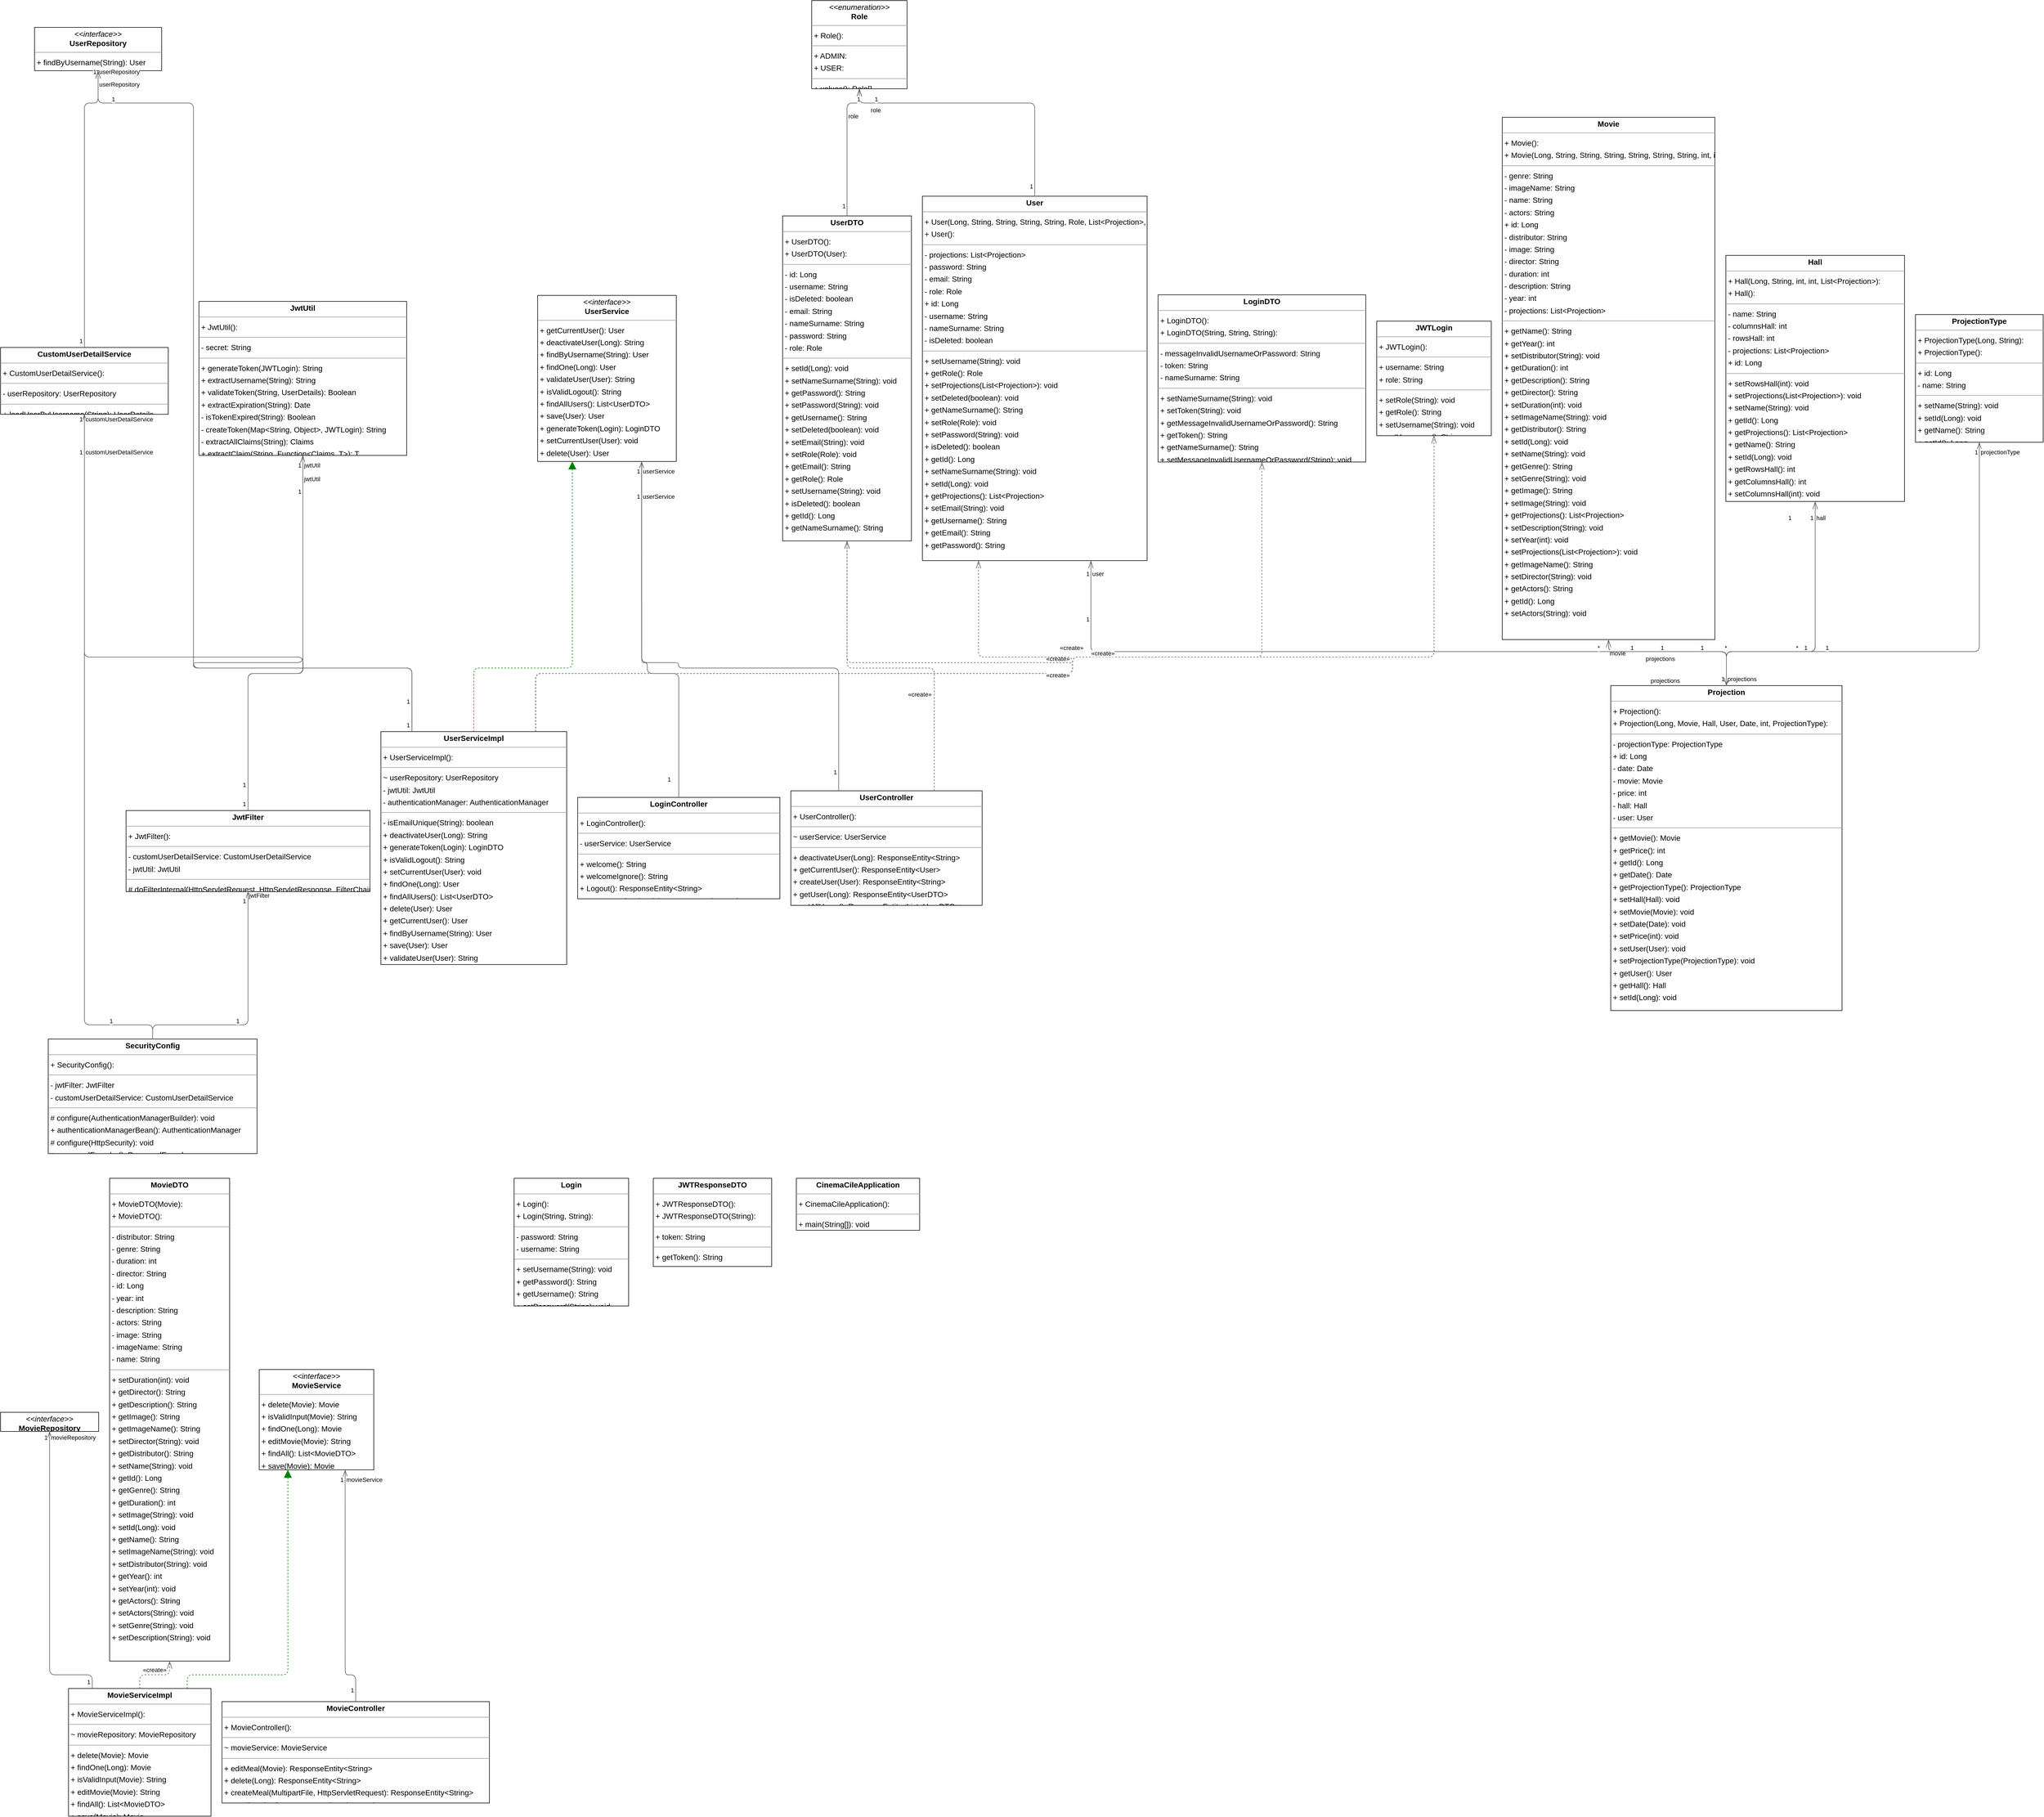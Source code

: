 <mxGraphModel dx="0" dy="0" grid="1" gridSize="10" guides="1" tooltips="1" connect="1" arrows="1" fold="1" page="0" pageScale="1" background="none" math="0" shadow="0">
  <root>
    <mxCell id="0" />
    <mxCell id="1" parent="0" />
    <mxCell id="node18" parent="1" vertex="1" value="&lt;p style=&quot;margin:0px;margin-top:4px;text-align:center;&quot;&gt;&lt;b&gt;CinemaCileApplication&lt;/b&gt;&lt;/p&gt;&lt;hr size=&quot;1&quot;/&gt;&lt;p style=&quot;margin:0 0 0 4px;line-height:1.6;&quot;&gt;+ CinemaCileApplication(): &lt;/p&gt;&lt;hr size=&quot;1&quot;/&gt;&lt;p style=&quot;margin:0 0 0 4px;line-height:1.6;&quot;&gt;+ main(String[]): void&lt;/p&gt;" style="verticalAlign=top;align=left;overflow=fill;fontSize=14;fontFamily=Helvetica;html=1;rounded=0;shadow=0;comic=0;labelBackgroundColor=none;strokeWidth=1;">
      <mxGeometry x="1327" y="2135" width="225" height="95" as="geometry" />
    </mxCell>
    <mxCell id="node2" parent="1" vertex="1" value="&lt;p style=&quot;margin:0px;margin-top:4px;text-align:center;&quot;&gt;&lt;b&gt;CustomUserDetailService&lt;/b&gt;&lt;/p&gt;&lt;hr size=&quot;1&quot;/&gt;&lt;p style=&quot;margin:0 0 0 4px;line-height:1.6;&quot;&gt;+ CustomUserDetailService(): &lt;/p&gt;&lt;hr size=&quot;1&quot;/&gt;&lt;p style=&quot;margin:0 0 0 4px;line-height:1.6;&quot;&gt;- userRepository: UserRepository&lt;/p&gt;&lt;hr size=&quot;1&quot;/&gt;&lt;p style=&quot;margin:0 0 0 4px;line-height:1.6;&quot;&gt;+ loadUserByUsername(String): UserDetails&lt;/p&gt;" style="verticalAlign=top;align=left;overflow=fill;fontSize=14;fontFamily=Helvetica;html=1;rounded=0;shadow=0;comic=0;labelBackgroundColor=none;strokeWidth=1;">
      <mxGeometry x="-125" y="619" width="306" height="122" as="geometry" />
    </mxCell>
    <mxCell id="node20" parent="1" vertex="1" value="&lt;p style=&quot;margin:0px;margin-top:4px;text-align:center;&quot;&gt;&lt;b&gt;Hall&lt;/b&gt;&lt;/p&gt;&lt;hr size=&quot;1&quot;/&gt;&lt;p style=&quot;margin:0 0 0 4px;line-height:1.6;&quot;&gt;+ Hall(Long, String, int, int, List&amp;lt;Projection&amp;gt;): &lt;br/&gt;+ Hall(): &lt;/p&gt;&lt;hr size=&quot;1&quot;/&gt;&lt;p style=&quot;margin:0 0 0 4px;line-height:1.6;&quot;&gt;- name: String&lt;br/&gt;- columnsHall: int&lt;br/&gt;- rowsHall: int&lt;br/&gt;- projections: List&amp;lt;Projection&amp;gt;&lt;br/&gt;+ id: Long&lt;/p&gt;&lt;hr size=&quot;1&quot;/&gt;&lt;p style=&quot;margin:0 0 0 4px;line-height:1.6;&quot;&gt;+ setRowsHall(int): void&lt;br/&gt;+ setProjections(List&amp;lt;Projection&amp;gt;): void&lt;br/&gt;+ setName(String): void&lt;br/&gt;+ getId(): Long&lt;br/&gt;+ getProjections(): List&amp;lt;Projection&amp;gt;&lt;br/&gt;+ getName(): String&lt;br/&gt;+ setId(Long): void&lt;br/&gt;+ getRowsHall(): int&lt;br/&gt;+ getColumnsHall(): int&lt;br/&gt;+ setColumnsHall(int): void&lt;/p&gt;" style="verticalAlign=top;align=left;overflow=fill;fontSize=14;fontFamily=Helvetica;html=1;rounded=0;shadow=0;comic=0;labelBackgroundColor=none;strokeWidth=1;">
      <mxGeometry x="3023" y="451" width="326" height="449" as="geometry" />
    </mxCell>
    <mxCell id="node22" parent="1" vertex="1" value="&lt;p style=&quot;margin:0px;margin-top:4px;text-align:center;&quot;&gt;&lt;b&gt;JWTLogin&lt;/b&gt;&lt;/p&gt;&lt;hr size=&quot;1&quot;/&gt;&lt;p style=&quot;margin:0 0 0 4px;line-height:1.6;&quot;&gt;+ JWTLogin(): &lt;/p&gt;&lt;hr size=&quot;1&quot;/&gt;&lt;p style=&quot;margin:0 0 0 4px;line-height:1.6;&quot;&gt;+ username: String&lt;br/&gt;+ role: String&lt;/p&gt;&lt;hr size=&quot;1&quot;/&gt;&lt;p style=&quot;margin:0 0 0 4px;line-height:1.6;&quot;&gt;+ setRole(String): void&lt;br/&gt;+ getRole(): String&lt;br/&gt;+ setUsername(String): void&lt;br/&gt;+ getUsername(): String&lt;/p&gt;" style="verticalAlign=top;align=left;overflow=fill;fontSize=14;fontFamily=Helvetica;html=1;rounded=0;shadow=0;comic=0;labelBackgroundColor=none;strokeWidth=1;">
      <mxGeometry x="2386" y="571" width="209" height="209" as="geometry" />
    </mxCell>
    <mxCell id="node24" parent="1" vertex="1" value="&lt;p style=&quot;margin:0px;margin-top:4px;text-align:center;&quot;&gt;&lt;b&gt;JWTResponseDTO&lt;/b&gt;&lt;/p&gt;&lt;hr size=&quot;1&quot;/&gt;&lt;p style=&quot;margin:0 0 0 4px;line-height:1.6;&quot;&gt;+ JWTResponseDTO(): &lt;br/&gt;+ JWTResponseDTO(String): &lt;/p&gt;&lt;hr size=&quot;1&quot;/&gt;&lt;p style=&quot;margin:0 0 0 4px;line-height:1.6;&quot;&gt;+ token: String&lt;/p&gt;&lt;hr size=&quot;1&quot;/&gt;&lt;p style=&quot;margin:0 0 0 4px;line-height:1.6;&quot;&gt;+ getToken(): String&lt;br/&gt;+ setToken(String): void&lt;/p&gt;" style="verticalAlign=top;align=left;overflow=fill;fontSize=14;fontFamily=Helvetica;html=1;rounded=0;shadow=0;comic=0;labelBackgroundColor=none;strokeWidth=1;">
      <mxGeometry x="1066" y="2135" width="216" height="161" as="geometry" />
    </mxCell>
    <mxCell id="node3" parent="1" vertex="1" value="&lt;p style=&quot;margin:0px;margin-top:4px;text-align:center;&quot;&gt;&lt;b&gt;JwtFilter&lt;/b&gt;&lt;/p&gt;&lt;hr size=&quot;1&quot;/&gt;&lt;p style=&quot;margin:0 0 0 4px;line-height:1.6;&quot;&gt;+ JwtFilter(): &lt;/p&gt;&lt;hr size=&quot;1&quot;/&gt;&lt;p style=&quot;margin:0 0 0 4px;line-height:1.6;&quot;&gt;- customUserDetailService: CustomUserDetailService&lt;br/&gt;- jwtUtil: JwtUtil&lt;/p&gt;&lt;hr size=&quot;1&quot;/&gt;&lt;p style=&quot;margin:0 0 0 4px;line-height:1.6;&quot;&gt;# doFilterInternal(HttpServletRequest, HttpServletResponse, FilterChain): void&lt;/p&gt;" style="verticalAlign=top;align=left;overflow=fill;fontSize=14;fontFamily=Helvetica;html=1;rounded=0;shadow=0;comic=0;labelBackgroundColor=none;strokeWidth=1;">
      <mxGeometry x="104" y="1464" width="445" height="148" as="geometry" />
    </mxCell>
    <mxCell id="node1" parent="1" vertex="1" value="&lt;p style=&quot;margin:0px;margin-top:4px;text-align:center;&quot;&gt;&lt;b&gt;JwtUtil&lt;/b&gt;&lt;/p&gt;&lt;hr size=&quot;1&quot;/&gt;&lt;p style=&quot;margin:0 0 0 4px;line-height:1.6;&quot;&gt;+ JwtUtil(): &lt;/p&gt;&lt;hr size=&quot;1&quot;/&gt;&lt;p style=&quot;margin:0 0 0 4px;line-height:1.6;&quot;&gt;- secret: String&lt;/p&gt;&lt;hr size=&quot;1&quot;/&gt;&lt;p style=&quot;margin:0 0 0 4px;line-height:1.6;&quot;&gt;+ generateToken(JWTLogin): String&lt;br/&gt;+ extractUsername(String): String&lt;br/&gt;+ validateToken(String, UserDetails): Boolean&lt;br/&gt;+ extractExpiration(String): Date&lt;br/&gt;- isTokenExpired(String): Boolean&lt;br/&gt;- createToken(Map&amp;lt;String, Object&amp;gt;, JWTLogin): String&lt;br/&gt;- extractAllClaims(String): Claims&lt;br/&gt;+ extractClaim(String, Function&amp;lt;Claims, T&amp;gt;): T&lt;/p&gt;" style="verticalAlign=top;align=left;overflow=fill;fontSize=14;fontFamily=Helvetica;html=1;rounded=0;shadow=0;comic=0;labelBackgroundColor=none;strokeWidth=1;">
      <mxGeometry x="237" y="535" width="379" height="281" as="geometry" />
    </mxCell>
    <mxCell id="node23" parent="1" vertex="1" value="&lt;p style=&quot;margin:0px;margin-top:4px;text-align:center;&quot;&gt;&lt;b&gt;Login&lt;/b&gt;&lt;/p&gt;&lt;hr size=&quot;1&quot;/&gt;&lt;p style=&quot;margin:0 0 0 4px;line-height:1.6;&quot;&gt;+ Login(): &lt;br/&gt;+ Login(String, String): &lt;/p&gt;&lt;hr size=&quot;1&quot;/&gt;&lt;p style=&quot;margin:0 0 0 4px;line-height:1.6;&quot;&gt;- password: String&lt;br/&gt;- username: String&lt;/p&gt;&lt;hr size=&quot;1&quot;/&gt;&lt;p style=&quot;margin:0 0 0 4px;line-height:1.6;&quot;&gt;+ setUsername(String): void&lt;br/&gt;+ getPassword(): String&lt;br/&gt;+ getUsername(): String&lt;br/&gt;+ setPassword(String): void&lt;/p&gt;" style="verticalAlign=top;align=left;overflow=fill;fontSize=14;fontFamily=Helvetica;html=1;rounded=0;shadow=0;comic=0;labelBackgroundColor=none;strokeWidth=1;">
      <mxGeometry x="812" y="2135" width="209" height="233" as="geometry" />
    </mxCell>
    <mxCell id="node19" parent="1" vertex="1" value="&lt;p style=&quot;margin:0px;margin-top:4px;text-align:center;&quot;&gt;&lt;b&gt;LoginController&lt;/b&gt;&lt;/p&gt;&lt;hr size=&quot;1&quot;/&gt;&lt;p style=&quot;margin:0 0 0 4px;line-height:1.6;&quot;&gt;+ LoginController(): &lt;/p&gt;&lt;hr size=&quot;1&quot;/&gt;&lt;p style=&quot;margin:0 0 0 4px;line-height:1.6;&quot;&gt;- userService: UserService&lt;/p&gt;&lt;hr size=&quot;1&quot;/&gt;&lt;p style=&quot;margin:0 0 0 4px;line-height:1.6;&quot;&gt;+ welcome(): String&lt;br/&gt;+ welcomeIgnore(): String&lt;br/&gt;+ Logout(): ResponseEntity&amp;lt;String&amp;gt;&lt;br/&gt;+ generateToken(Login): ResponseEntity&amp;lt;LoginDTO&amp;gt;&lt;/p&gt;" style="verticalAlign=top;align=left;overflow=fill;fontSize=14;fontFamily=Helvetica;html=1;rounded=0;shadow=0;comic=0;labelBackgroundColor=none;strokeWidth=1;">
      <mxGeometry x="928" y="1440" width="369" height="185" as="geometry" />
    </mxCell>
    <mxCell id="node17" parent="1" vertex="1" value="&lt;p style=&quot;margin:0px;margin-top:4px;text-align:center;&quot;&gt;&lt;b&gt;LoginDTO&lt;/b&gt;&lt;/p&gt;&lt;hr size=&quot;1&quot;/&gt;&lt;p style=&quot;margin:0 0 0 4px;line-height:1.6;&quot;&gt;+ LoginDTO(): &lt;br/&gt;+ LoginDTO(String, String, String): &lt;/p&gt;&lt;hr size=&quot;1&quot;/&gt;&lt;p style=&quot;margin:0 0 0 4px;line-height:1.6;&quot;&gt;- messageInvalidUsernameOrPassword: String&lt;br/&gt;- token: String&lt;br/&gt;- nameSurname: String&lt;/p&gt;&lt;hr size=&quot;1&quot;/&gt;&lt;p style=&quot;margin:0 0 0 4px;line-height:1.6;&quot;&gt;+ setNameSurname(String): void&lt;br/&gt;+ setToken(String): void&lt;br/&gt;+ getMessageInvalidUsernameOrPassword(): String&lt;br/&gt;+ getToken(): String&lt;br/&gt;+ getNameSurname(): String&lt;br/&gt;+ setMessageInvalidUsernameOrPassword(String): void&lt;/p&gt;" style="verticalAlign=top;align=left;overflow=fill;fontSize=14;fontFamily=Helvetica;html=1;rounded=0;shadow=0;comic=0;labelBackgroundColor=none;strokeWidth=1;">
      <mxGeometry x="1987" y="523" width="379" height="305" as="geometry" />
    </mxCell>
    <mxCell id="node10" parent="1" vertex="1" value="&lt;p style=&quot;margin:0px;margin-top:4px;text-align:center;&quot;&gt;&lt;b&gt;Movie&lt;/b&gt;&lt;/p&gt;&lt;hr size=&quot;1&quot;/&gt;&lt;p style=&quot;margin:0 0 0 4px;line-height:1.6;&quot;&gt;+ Movie(): &lt;br/&gt;+ Movie(Long, String, String, String, String, String, String, int, int, List&amp;lt;Projection&amp;gt;, String): &lt;/p&gt;&lt;hr size=&quot;1&quot;/&gt;&lt;p style=&quot;margin:0 0 0 4px;line-height:1.6;&quot;&gt;- genre: String&lt;br/&gt;- imageName: String&lt;br/&gt;- name: String&lt;br/&gt;- actors: String&lt;br/&gt;+ id: Long&lt;br/&gt;- distributor: String&lt;br/&gt;- image: String&lt;br/&gt;- director: String&lt;br/&gt;- duration: int&lt;br/&gt;- description: String&lt;br/&gt;- year: int&lt;br/&gt;- projections: List&amp;lt;Projection&amp;gt;&lt;/p&gt;&lt;hr size=&quot;1&quot;/&gt;&lt;p style=&quot;margin:0 0 0 4px;line-height:1.6;&quot;&gt;+ getName(): String&lt;br/&gt;+ getYear(): int&lt;br/&gt;+ setDistributor(String): void&lt;br/&gt;+ getDuration(): int&lt;br/&gt;+ getDescription(): String&lt;br/&gt;+ getDirector(): String&lt;br/&gt;+ setDuration(int): void&lt;br/&gt;+ setImageName(String): void&lt;br/&gt;+ getDistributor(): String&lt;br/&gt;+ setId(Long): void&lt;br/&gt;+ setName(String): void&lt;br/&gt;+ getGenre(): String&lt;br/&gt;+ setGenre(String): void&lt;br/&gt;+ getImage(): String&lt;br/&gt;+ setImage(String): void&lt;br/&gt;+ getProjections(): List&amp;lt;Projection&amp;gt;&lt;br/&gt;+ setDescription(String): void&lt;br/&gt;+ setYear(int): void&lt;br/&gt;+ setProjections(List&amp;lt;Projection&amp;gt;): void&lt;br/&gt;+ getImageName(): String&lt;br/&gt;+ setDirector(String): void&lt;br/&gt;+ getActors(): String&lt;br/&gt;+ getId(): Long&lt;br/&gt;+ setActors(String): void&lt;/p&gt;" style="verticalAlign=top;align=left;overflow=fill;fontSize=14;fontFamily=Helvetica;html=1;rounded=0;shadow=0;comic=0;labelBackgroundColor=none;strokeWidth=1;">
      <mxGeometry x="2615" y="199" width="388" height="953" as="geometry" />
    </mxCell>
    <mxCell id="node6" parent="1" vertex="1" value="&lt;p style=&quot;margin:0px;margin-top:4px;text-align:center;&quot;&gt;&lt;b&gt;MovieController&lt;/b&gt;&lt;/p&gt;&lt;hr size=&quot;1&quot;/&gt;&lt;p style=&quot;margin:0 0 0 4px;line-height:1.6;&quot;&gt;+ MovieController(): &lt;/p&gt;&lt;hr size=&quot;1&quot;/&gt;&lt;p style=&quot;margin:0 0 0 4px;line-height:1.6;&quot;&gt;~ movieService: MovieService&lt;/p&gt;&lt;hr size=&quot;1&quot;/&gt;&lt;p style=&quot;margin:0 0 0 4px;line-height:1.6;&quot;&gt;+ editMeal(Movie): ResponseEntity&amp;lt;String&amp;gt;&lt;br/&gt;+ delete(Long): ResponseEntity&amp;lt;String&amp;gt;&lt;br/&gt;+ createMeal(MultipartFile, HttpServletRequest): ResponseEntity&amp;lt;String&amp;gt;&lt;br/&gt;+ getAllMovies(): ResponseEntity&amp;lt;List&amp;lt;MovieDTO&amp;gt;&amp;gt;&lt;/p&gt;" style="verticalAlign=top;align=left;overflow=fill;fontSize=14;fontFamily=Helvetica;html=1;rounded=0;shadow=0;comic=0;labelBackgroundColor=none;strokeWidth=1;">
      <mxGeometry x="279" y="3090" width="488" height="185" as="geometry" />
    </mxCell>
    <mxCell id="node4" parent="1" vertex="1" value="&lt;p style=&quot;margin:0px;margin-top:4px;text-align:center;&quot;&gt;&lt;b&gt;MovieDTO&lt;/b&gt;&lt;/p&gt;&lt;hr size=&quot;1&quot;/&gt;&lt;p style=&quot;margin:0 0 0 4px;line-height:1.6;&quot;&gt;+ MovieDTO(Movie): &lt;br/&gt;+ MovieDTO(): &lt;/p&gt;&lt;hr size=&quot;1&quot;/&gt;&lt;p style=&quot;margin:0 0 0 4px;line-height:1.6;&quot;&gt;- distributor: String&lt;br/&gt;- genre: String&lt;br/&gt;- duration: int&lt;br/&gt;- director: String&lt;br/&gt;- id: Long&lt;br/&gt;- year: int&lt;br/&gt;- description: String&lt;br/&gt;- actors: String&lt;br/&gt;- image: String&lt;br/&gt;- imageName: String&lt;br/&gt;- name: String&lt;/p&gt;&lt;hr size=&quot;1&quot;/&gt;&lt;p style=&quot;margin:0 0 0 4px;line-height:1.6;&quot;&gt;+ setDuration(int): void&lt;br/&gt;+ getDirector(): String&lt;br/&gt;+ getDescription(): String&lt;br/&gt;+ getImage(): String&lt;br/&gt;+ getImageName(): String&lt;br/&gt;+ setDirector(String): void&lt;br/&gt;+ getDistributor(): String&lt;br/&gt;+ setName(String): void&lt;br/&gt;+ getId(): Long&lt;br/&gt;+ getGenre(): String&lt;br/&gt;+ getDuration(): int&lt;br/&gt;+ setImage(String): void&lt;br/&gt;+ setId(Long): void&lt;br/&gt;+ getName(): String&lt;br/&gt;+ setImageName(String): void&lt;br/&gt;+ setDistributor(String): void&lt;br/&gt;+ getYear(): int&lt;br/&gt;+ setYear(int): void&lt;br/&gt;+ getActors(): String&lt;br/&gt;+ setActors(String): void&lt;br/&gt;+ setGenre(String): void&lt;br/&gt;+ setDescription(String): void&lt;/p&gt;" style="verticalAlign=top;align=left;overflow=fill;fontSize=14;fontFamily=Helvetica;html=1;rounded=0;shadow=0;comic=0;labelBackgroundColor=none;strokeWidth=1;">
      <mxGeometry x="74" y="2135" width="219" height="881" as="geometry" />
    </mxCell>
    <mxCell id="node12" parent="1" vertex="1" value="&lt;p style=&quot;margin:0px;margin-top:4px;text-align:center;&quot;&gt;&lt;i&gt;&amp;lt;&amp;lt;interface&amp;gt;&amp;gt;&lt;/i&gt;&lt;br/&gt;&lt;b&gt;MovieRepository&lt;/b&gt;&lt;/p&gt;&lt;hr size=&quot;1&quot;/&gt;" style="verticalAlign=top;align=left;overflow=fill;fontSize=14;fontFamily=Helvetica;html=1;rounded=0;shadow=0;comic=0;labelBackgroundColor=none;strokeWidth=1;">
      <mxGeometry x="-125" y="2562" width="179" height="35" as="geometry" />
    </mxCell>
    <mxCell id="node13" parent="1" vertex="1" value="&lt;p style=&quot;margin:0px;margin-top:4px;text-align:center;&quot;&gt;&lt;i&gt;&amp;lt;&amp;lt;interface&amp;gt;&amp;gt;&lt;/i&gt;&lt;br/&gt;&lt;b&gt;MovieService&lt;/b&gt;&lt;/p&gt;&lt;hr size=&quot;1&quot;/&gt;&lt;p style=&quot;margin:0 0 0 4px;line-height:1.6;&quot;&gt;+ delete(Movie): Movie&lt;br/&gt;+ isValidInput(Movie): String&lt;br/&gt;+ findOne(Long): Movie&lt;br/&gt;+ editMovie(Movie): String&lt;br/&gt;+ findAll(): List&amp;lt;MovieDTO&amp;gt;&lt;br/&gt;+ save(Movie): Movie&lt;/p&gt;" style="verticalAlign=top;align=left;overflow=fill;fontSize=14;fontFamily=Helvetica;html=1;rounded=0;shadow=0;comic=0;labelBackgroundColor=none;strokeWidth=1;">
      <mxGeometry x="347" y="2484" width="209" height="183" as="geometry" />
    </mxCell>
    <mxCell id="node25" parent="1" vertex="1" value="&lt;p style=&quot;margin:0px;margin-top:4px;text-align:center;&quot;&gt;&lt;b&gt;MovieServiceImpl&lt;/b&gt;&lt;/p&gt;&lt;hr size=&quot;1&quot;/&gt;&lt;p style=&quot;margin:0 0 0 4px;line-height:1.6;&quot;&gt;+ MovieServiceImpl(): &lt;/p&gt;&lt;hr size=&quot;1&quot;/&gt;&lt;p style=&quot;margin:0 0 0 4px;line-height:1.6;&quot;&gt;~ movieRepository: MovieRepository&lt;/p&gt;&lt;hr size=&quot;1&quot;/&gt;&lt;p style=&quot;margin:0 0 0 4px;line-height:1.6;&quot;&gt;+ delete(Movie): Movie&lt;br/&gt;+ findOne(Long): Movie&lt;br/&gt;+ isValidInput(Movie): String&lt;br/&gt;+ editMovie(Movie): String&lt;br/&gt;+ findAll(): List&amp;lt;MovieDTO&amp;gt;&lt;br/&gt;+ save(Movie): Movie&lt;/p&gt;" style="verticalAlign=top;align=left;overflow=fill;fontSize=14;fontFamily=Helvetica;html=1;rounded=0;shadow=0;comic=0;labelBackgroundColor=none;strokeWidth=1;">
      <mxGeometry x="-1" y="3066" width="260" height="233" as="geometry" />
    </mxCell>
    <mxCell id="node21" parent="1" vertex="1" value="&lt;p style=&quot;margin:0px;margin-top:4px;text-align:center;&quot;&gt;&lt;b&gt;Projection&lt;/b&gt;&lt;/p&gt;&lt;hr size=&quot;1&quot;/&gt;&lt;p style=&quot;margin:0 0 0 4px;line-height:1.6;&quot;&gt;+ Projection(): &lt;br/&gt;+ Projection(Long, Movie, Hall, User, Date, int, ProjectionType): &lt;/p&gt;&lt;hr size=&quot;1&quot;/&gt;&lt;p style=&quot;margin:0 0 0 4px;line-height:1.6;&quot;&gt;- projectionType: ProjectionType&lt;br/&gt;+ id: Long&lt;br/&gt;- date: Date&lt;br/&gt;- movie: Movie&lt;br/&gt;- price: int&lt;br/&gt;- hall: Hall&lt;br/&gt;- user: User&lt;/p&gt;&lt;hr size=&quot;1&quot;/&gt;&lt;p style=&quot;margin:0 0 0 4px;line-height:1.6;&quot;&gt;+ getMovie(): Movie&lt;br/&gt;+ getPrice(): int&lt;br/&gt;+ getId(): Long&lt;br/&gt;+ getDate(): Date&lt;br/&gt;+ getProjectionType(): ProjectionType&lt;br/&gt;+ setHall(Hall): void&lt;br/&gt;+ setMovie(Movie): void&lt;br/&gt;+ setDate(Date): void&lt;br/&gt;+ setPrice(int): void&lt;br/&gt;+ setUser(User): void&lt;br/&gt;+ setProjectionType(ProjectionType): void&lt;br/&gt;+ getUser(): User&lt;br/&gt;+ getHall(): Hall&lt;br/&gt;+ setId(Long): void&lt;/p&gt;" style="verticalAlign=top;align=left;overflow=fill;fontSize=14;fontFamily=Helvetica;html=1;rounded=0;shadow=0;comic=0;labelBackgroundColor=none;strokeWidth=1;">
      <mxGeometry x="2813" y="1236" width="422" height="593" as="geometry" />
    </mxCell>
    <mxCell id="node5" parent="1" vertex="1" value="&lt;p style=&quot;margin:0px;margin-top:4px;text-align:center;&quot;&gt;&lt;b&gt;ProjectionType&lt;/b&gt;&lt;/p&gt;&lt;hr size=&quot;1&quot;/&gt;&lt;p style=&quot;margin:0 0 0 4px;line-height:1.6;&quot;&gt;+ ProjectionType(Long, String): &lt;br/&gt;+ ProjectionType(): &lt;/p&gt;&lt;hr size=&quot;1&quot;/&gt;&lt;p style=&quot;margin:0 0 0 4px;line-height:1.6;&quot;&gt;+ id: Long&lt;br/&gt;- name: String&lt;/p&gt;&lt;hr size=&quot;1&quot;/&gt;&lt;p style=&quot;margin:0 0 0 4px;line-height:1.6;&quot;&gt;+ setName(String): void&lt;br/&gt;+ setId(Long): void&lt;br/&gt;+ getName(): String&lt;br/&gt;+ getId(): Long&lt;/p&gt;" style="verticalAlign=top;align=left;overflow=fill;fontSize=14;fontFamily=Helvetica;html=1;rounded=0;shadow=0;comic=0;labelBackgroundColor=none;strokeWidth=1;">
      <mxGeometry x="3369" y="559" width="233" height="233" as="geometry" />
    </mxCell>
    <mxCell id="node14" parent="1" vertex="1" value="&lt;p style=&quot;margin:0px;margin-top:4px;text-align:center;&quot;&gt;&lt;i&gt;&amp;lt;&amp;lt;enumeration&amp;gt;&amp;gt;&lt;/i&gt;&lt;br/&gt;&lt;b&gt;Role&lt;/b&gt;&lt;/p&gt;&lt;hr size=&quot;1&quot;/&gt;&lt;p style=&quot;margin:0 0 0 4px;line-height:1.6;&quot;&gt;+ Role(): &lt;/p&gt;&lt;hr size=&quot;1&quot;/&gt;&lt;p style=&quot;margin:0 0 0 4px;line-height:1.6;&quot;&gt;+ ADMIN: &lt;br/&gt;+ USER: &lt;/p&gt;&lt;hr size=&quot;1&quot;/&gt;&lt;p style=&quot;margin:0 0 0 4px;line-height:1.6;&quot;&gt;+ values(): Role[]&lt;br/&gt;+ valueOf(String): Role&lt;/p&gt;" style="verticalAlign=top;align=left;overflow=fill;fontSize=14;fontFamily=Helvetica;html=1;rounded=0;shadow=0;comic=0;labelBackgroundColor=none;strokeWidth=1;">
      <mxGeometry x="1355" y="-14" width="174" height="161" as="geometry" />
    </mxCell>
    <mxCell id="node16" parent="1" vertex="1" value="&lt;p style=&quot;margin:0px;margin-top:4px;text-align:center;&quot;&gt;&lt;b&gt;SecurityConfig&lt;/b&gt;&lt;/p&gt;&lt;hr size=&quot;1&quot;/&gt;&lt;p style=&quot;margin:0 0 0 4px;line-height:1.6;&quot;&gt;+ SecurityConfig(): &lt;/p&gt;&lt;hr size=&quot;1&quot;/&gt;&lt;p style=&quot;margin:0 0 0 4px;line-height:1.6;&quot;&gt;- jwtFilter: JwtFilter&lt;br/&gt;- customUserDetailService: CustomUserDetailService&lt;/p&gt;&lt;hr size=&quot;1&quot;/&gt;&lt;p style=&quot;margin:0 0 0 4px;line-height:1.6;&quot;&gt;# configure(AuthenticationManagerBuilder): void&lt;br/&gt;+ authenticationManagerBean(): AuthenticationManager&lt;br/&gt;# configure(HttpSecurity): void&lt;br/&gt;+ passwordEncoder(): PasswordEncoder&lt;/p&gt;" style="verticalAlign=top;align=left;overflow=fill;fontSize=14;fontFamily=Helvetica;html=1;rounded=0;shadow=0;comic=0;labelBackgroundColor=none;strokeWidth=1;">
      <mxGeometry x="-38" y="1881" width="381" height="209" as="geometry" />
    </mxCell>
    <mxCell id="node7" parent="1" vertex="1" value="&lt;p style=&quot;margin:0px;margin-top:4px;text-align:center;&quot;&gt;&lt;b&gt;User&lt;/b&gt;&lt;/p&gt;&lt;hr size=&quot;1&quot;/&gt;&lt;p style=&quot;margin:0 0 0 4px;line-height:1.6;&quot;&gt;+ User(Long, String, String, String, String, Role, List&amp;lt;Projection&amp;gt;, boolean): &lt;br/&gt;+ User(): &lt;/p&gt;&lt;hr size=&quot;1&quot;/&gt;&lt;p style=&quot;margin:0 0 0 4px;line-height:1.6;&quot;&gt;- projections: List&amp;lt;Projection&amp;gt;&lt;br/&gt;- password: String&lt;br/&gt;- email: String&lt;br/&gt;- role: Role&lt;br/&gt;+ id: Long&lt;br/&gt;- username: String&lt;br/&gt;- nameSurname: String&lt;br/&gt;- isDeleted: boolean&lt;/p&gt;&lt;hr size=&quot;1&quot;/&gt;&lt;p style=&quot;margin:0 0 0 4px;line-height:1.6;&quot;&gt;+ setUsername(String): void&lt;br/&gt;+ getRole(): Role&lt;br/&gt;+ setProjections(List&amp;lt;Projection&amp;gt;): void&lt;br/&gt;+ setDeleted(boolean): void&lt;br/&gt;+ getNameSurname(): String&lt;br/&gt;+ setRole(Role): void&lt;br/&gt;+ setPassword(String): void&lt;br/&gt;+ isDeleted(): boolean&lt;br/&gt;+ getId(): Long&lt;br/&gt;+ setNameSurname(String): void&lt;br/&gt;+ setId(Long): void&lt;br/&gt;+ getProjections(): List&amp;lt;Projection&amp;gt;&lt;br/&gt;+ setEmail(String): void&lt;br/&gt;+ getUsername(): String&lt;br/&gt;+ getEmail(): String&lt;br/&gt;+ getPassword(): String&lt;/p&gt;" style="verticalAlign=top;align=left;overflow=fill;fontSize=14;fontFamily=Helvetica;html=1;rounded=0;shadow=0;comic=0;labelBackgroundColor=none;strokeWidth=1;">
      <mxGeometry x="1557" y="343" width="410" height="665" as="geometry" />
    </mxCell>
    <mxCell id="node11" parent="1" vertex="1" value="&lt;p style=&quot;margin:0px;margin-top:4px;text-align:center;&quot;&gt;&lt;b&gt;UserController&lt;/b&gt;&lt;/p&gt;&lt;hr size=&quot;1&quot;/&gt;&lt;p style=&quot;margin:0 0 0 4px;line-height:1.6;&quot;&gt;+ UserController(): &lt;/p&gt;&lt;hr size=&quot;1&quot;/&gt;&lt;p style=&quot;margin:0 0 0 4px;line-height:1.6;&quot;&gt;~ userService: UserService&lt;/p&gt;&lt;hr size=&quot;1&quot;/&gt;&lt;p style=&quot;margin:0 0 0 4px;line-height:1.6;&quot;&gt;+ deactivateUser(Long): ResponseEntity&amp;lt;String&amp;gt;&lt;br/&gt;+ getCurrentUser(): ResponseEntity&amp;lt;User&amp;gt;&lt;br/&gt;+ createUser(User): ResponseEntity&amp;lt;String&amp;gt;&lt;br/&gt;+ getUser(Long): ResponseEntity&amp;lt;UserDTO&amp;gt;&lt;br/&gt;+ getAllUsers(): ResponseEntity&amp;lt;List&amp;lt;UserDTO&amp;gt;&amp;gt;&lt;/p&gt;" style="verticalAlign=top;align=left;overflow=fill;fontSize=14;fontFamily=Helvetica;html=1;rounded=0;shadow=0;comic=0;labelBackgroundColor=none;strokeWidth=1;">
      <mxGeometry x="1317" y="1428" width="349" height="209" as="geometry" />
    </mxCell>
    <mxCell id="node0" parent="1" vertex="1" value="&lt;p style=&quot;margin:0px;margin-top:4px;text-align:center;&quot;&gt;&lt;b&gt;UserDTO&lt;/b&gt;&lt;/p&gt;&lt;hr size=&quot;1&quot;/&gt;&lt;p style=&quot;margin:0 0 0 4px;line-height:1.6;&quot;&gt;+ UserDTO(): &lt;br/&gt;+ UserDTO(User): &lt;/p&gt;&lt;hr size=&quot;1&quot;/&gt;&lt;p style=&quot;margin:0 0 0 4px;line-height:1.6;&quot;&gt;- id: Long&lt;br/&gt;- username: String&lt;br/&gt;- isDeleted: boolean&lt;br/&gt;- email: String&lt;br/&gt;- nameSurname: String&lt;br/&gt;- password: String&lt;br/&gt;- role: Role&lt;/p&gt;&lt;hr size=&quot;1&quot;/&gt;&lt;p style=&quot;margin:0 0 0 4px;line-height:1.6;&quot;&gt;+ setId(Long): void&lt;br/&gt;+ setNameSurname(String): void&lt;br/&gt;+ getPassword(): String&lt;br/&gt;+ setPassword(String): void&lt;br/&gt;+ getUsername(): String&lt;br/&gt;+ setDeleted(boolean): void&lt;br/&gt;+ setEmail(String): void&lt;br/&gt;+ setRole(Role): void&lt;br/&gt;+ getEmail(): String&lt;br/&gt;+ getRole(): Role&lt;br/&gt;+ setUsername(String): void&lt;br/&gt;+ isDeleted(): boolean&lt;br/&gt;+ getId(): Long&lt;br/&gt;+ getNameSurname(): String&lt;/p&gt;" style="verticalAlign=top;align=left;overflow=fill;fontSize=14;fontFamily=Helvetica;html=1;rounded=0;shadow=0;comic=0;labelBackgroundColor=none;strokeWidth=1;">
      <mxGeometry x="1302" y="379" width="235" height="593" as="geometry" />
    </mxCell>
    <mxCell id="node8" parent="1" vertex="1" value="&lt;p style=&quot;margin:0px;margin-top:4px;text-align:center;&quot;&gt;&lt;i&gt;&amp;lt;&amp;lt;interface&amp;gt;&amp;gt;&lt;/i&gt;&lt;br/&gt;&lt;b&gt;UserRepository&lt;/b&gt;&lt;/p&gt;&lt;hr size=&quot;1&quot;/&gt;&lt;p style=&quot;margin:0 0 0 4px;line-height:1.6;&quot;&gt;+ findByUsername(String): User&lt;/p&gt;" style="verticalAlign=top;align=left;overflow=fill;fontSize=14;fontFamily=Helvetica;html=1;rounded=0;shadow=0;comic=0;labelBackgroundColor=none;strokeWidth=1;">
      <mxGeometry x="-63" y="35" width="232" height="79" as="geometry" />
    </mxCell>
    <mxCell id="node9" parent="1" vertex="1" value="&lt;p style=&quot;margin:0px;margin-top:4px;text-align:center;&quot;&gt;&lt;i&gt;&amp;lt;&amp;lt;interface&amp;gt;&amp;gt;&lt;/i&gt;&lt;br/&gt;&lt;b&gt;UserService&lt;/b&gt;&lt;/p&gt;&lt;hr size=&quot;1&quot;/&gt;&lt;p style=&quot;margin:0 0 0 4px;line-height:1.6;&quot;&gt;+ getCurrentUser(): User&lt;br/&gt;+ deactivateUser(Long): String&lt;br/&gt;+ findByUsername(String): User&lt;br/&gt;+ findOne(Long): User&lt;br/&gt;+ validateUser(User): String&lt;br/&gt;+ isValidLogout(): String&lt;br/&gt;+ findAllUsers(): List&amp;lt;UserDTO&amp;gt;&lt;br/&gt;+ save(User): User&lt;br/&gt;+ generateToken(Login): LoginDTO&lt;br/&gt;+ setCurrentUser(User): void&lt;br/&gt;+ delete(User): User&lt;/p&gt;" style="verticalAlign=top;align=left;overflow=fill;fontSize=14;fontFamily=Helvetica;html=1;rounded=0;shadow=0;comic=0;labelBackgroundColor=none;strokeWidth=1;">
      <mxGeometry x="855" y="524" width="253" height="303" as="geometry" />
    </mxCell>
    <mxCell id="node15" parent="1" vertex="1" value="&lt;p style=&quot;margin:0px;margin-top:4px;text-align:center;&quot;&gt;&lt;b&gt;UserServiceImpl&lt;/b&gt;&lt;/p&gt;&lt;hr size=&quot;1&quot;/&gt;&lt;p style=&quot;margin:0 0 0 4px;line-height:1.6;&quot;&gt;+ UserServiceImpl(): &lt;/p&gt;&lt;hr size=&quot;1&quot;/&gt;&lt;p style=&quot;margin:0 0 0 4px;line-height:1.6;&quot;&gt;~ userRepository: UserRepository&lt;br/&gt;- jwtUtil: JwtUtil&lt;br/&gt;- authenticationManager: AuthenticationManager&lt;/p&gt;&lt;hr size=&quot;1&quot;/&gt;&lt;p style=&quot;margin:0 0 0 4px;line-height:1.6;&quot;&gt;- isEmailUnique(String): boolean&lt;br/&gt;+ deactivateUser(Long): String&lt;br/&gt;+ generateToken(Login): LoginDTO&lt;br/&gt;+ isValidLogout(): String&lt;br/&gt;+ setCurrentUser(User): void&lt;br/&gt;+ findOne(Long): User&lt;br/&gt;+ findAllUsers(): List&amp;lt;UserDTO&amp;gt;&lt;br/&gt;+ delete(User): User&lt;br/&gt;+ getCurrentUser(): User&lt;br/&gt;+ findByUsername(String): User&lt;br/&gt;+ save(User): User&lt;br/&gt;+ validateUser(User): String&lt;/p&gt;" style="verticalAlign=top;align=left;overflow=fill;fontSize=14;fontFamily=Helvetica;html=1;rounded=0;shadow=0;comic=0;labelBackgroundColor=none;strokeWidth=1;">
      <mxGeometry x="569" y="1320" width="339" height="425" as="geometry" />
    </mxCell>
    <mxCell id="edge5" edge="1" value="" parent="1" source="node2" target="node8" style="html=1;rounded=1;edgeStyle=orthogonalEdgeStyle;dashed=0;startArrow=diamondThinstartSize=12;endArrow=openThin;endSize=12;strokeColor=#595959;exitX=0.500;exitY=0.000;exitDx=0;exitDy=0;entryX=0.500;entryY=1.001;entryDx=0;entryDy=0;">
      <mxGeometry width="50" height="50" relative="1" as="geometry">
        <Array as="points">
          <mxPoint x="28" y="173" />
          <mxPoint x="53" y="173" />
        </Array>
      </mxGeometry>
    </mxCell>
    <mxCell id="label30" parent="edge5" vertex="1" connectable="0" value="1" style="edgeLabel;resizable=0;html=1;align=left;verticalAlign=top;strokeColor=default;">
      <mxGeometry x="17" y="594" as="geometry" />
    </mxCell>
    <mxCell id="label34" parent="edge5" vertex="1" connectable="0" value="1" style="edgeLabel;resizable=0;html=1;align=left;verticalAlign=top;strokeColor=default;">
      <mxGeometry x="42" y="103" as="geometry" />
    </mxCell>
    <mxCell id="label35" parent="edge5" vertex="1" connectable="0" value="userRepository" style="edgeLabel;resizable=0;html=1;align=left;verticalAlign=top;strokeColor=default;">
      <mxGeometry x="53" y="103" as="geometry" />
    </mxCell>
    <mxCell id="edge6" edge="1" value="" parent="1" source="node20" target="node21" style="html=1;rounded=1;edgeStyle=orthogonalEdgeStyle;dashed=0;startArrow=diamondThinstartSize=12;endArrow=openThin;endSize=12;strokeColor=#595959;exitX=0.500;exitY=1.000;exitDx=0;exitDy=0;entryX=0.500;entryY=0.000;entryDx=0;entryDy=0;">
      <mxGeometry width="50" height="50" relative="1" as="geometry">
        <Array as="points">
          <mxPoint x="3186" y="1174" />
          <mxPoint x="3024" y="1174" />
        </Array>
      </mxGeometry>
    </mxCell>
    <mxCell id="label36" parent="edge6" vertex="1" connectable="0" value="1" style="edgeLabel;resizable=0;html=1;align=left;verticalAlign=top;strokeColor=default;">
      <mxGeometry x="3135" y="917" as="geometry" />
    </mxCell>
    <mxCell id="label40" parent="edge6" vertex="1" connectable="0" value="*" style="edgeLabel;resizable=0;html=1;align=left;verticalAlign=top;strokeColor=default;">
      <mxGeometry x="3149" y="1154" as="geometry" />
    </mxCell>
    <mxCell id="label41" parent="edge6" vertex="1" connectable="0" value="projections" style="edgeLabel;resizable=0;html=1;align=left;verticalAlign=top;strokeColor=default;">
      <mxGeometry x="3024" y="1211" as="geometry" />
    </mxCell>
    <mxCell id="edge23" edge="1" value="" parent="1" source="node3" target="node2" style="html=1;rounded=1;edgeStyle=orthogonalEdgeStyle;dashed=0;startArrow=diamondThinstartSize=12;endArrow=openThin;endSize=12;strokeColor=#595959;exitX=0.500;exitY=0.000;exitDx=0;exitDy=0;entryX=0.500;entryY=1.000;entryDx=0;entryDy=0;">
      <mxGeometry width="50" height="50" relative="1" as="geometry">
        <Array as="points">
          <mxPoint x="326" y="1214" />
          <mxPoint x="427" y="1214" />
          <mxPoint x="427" y="1184" />
          <mxPoint x="28" y="1184" />
        </Array>
      </mxGeometry>
    </mxCell>
    <mxCell id="label138" parent="edge23" vertex="1" connectable="0" value="1" style="edgeLabel;resizable=0;html=1;align=left;verticalAlign=top;strokeColor=default;">
      <mxGeometry x="315" y="1439" as="geometry" />
    </mxCell>
    <mxCell id="label142" parent="edge23" vertex="1" connectable="0" value="1" style="edgeLabel;resizable=0;html=1;align=left;verticalAlign=top;strokeColor=default;">
      <mxGeometry x="17" y="797" as="geometry" />
    </mxCell>
    <mxCell id="label143" parent="edge23" vertex="1" connectable="0" value="customUserDetailService" style="edgeLabel;resizable=0;html=1;align=left;verticalAlign=top;strokeColor=default;">
      <mxGeometry x="28" y="797" as="geometry" />
    </mxCell>
    <mxCell id="edge22" edge="1" value="" parent="1" source="node3" target="node1" style="html=1;rounded=1;edgeStyle=orthogonalEdgeStyle;dashed=0;startArrow=diamondThinstartSize=12;endArrow=openThin;endSize=12;strokeColor=#595959;exitX=0.500;exitY=0.000;exitDx=0;exitDy=0;entryX=0.500;entryY=1.000;entryDx=0;entryDy=0;">
      <mxGeometry width="50" height="50" relative="1" as="geometry">
        <Array as="points">
          <mxPoint x="326" y="1214" />
          <mxPoint x="427" y="1214" />
        </Array>
      </mxGeometry>
    </mxCell>
    <mxCell id="label132" parent="edge22" vertex="1" connectable="0" value="1" style="edgeLabel;resizable=0;html=1;align=left;verticalAlign=top;strokeColor=default;">
      <mxGeometry x="315" y="1404" as="geometry" />
    </mxCell>
    <mxCell id="label136" parent="edge22" vertex="1" connectable="0" value="1" style="edgeLabel;resizable=0;html=1;align=left;verticalAlign=top;strokeColor=default;">
      <mxGeometry x="416" y="821" as="geometry" />
    </mxCell>
    <mxCell id="label137" parent="edge22" vertex="1" connectable="0" value="jwtUtil" style="edgeLabel;resizable=0;html=1;align=left;verticalAlign=top;strokeColor=default;">
      <mxGeometry x="427" y="846" as="geometry" />
    </mxCell>
    <mxCell id="edge3" edge="1" value="" parent="1" source="node19" target="node9" style="html=1;rounded=1;edgeStyle=orthogonalEdgeStyle;dashed=0;startArrow=diamondThinstartSize=12;endArrow=openThin;endSize=12;strokeColor=#595959;exitX=0.500;exitY=0.000;exitDx=0;exitDy=0;entryX=0.750;entryY=1.000;entryDx=0;entryDy=0;">
      <mxGeometry width="50" height="50" relative="1" as="geometry">
        <Array as="points">
          <mxPoint x="1055" y="1214" />
          <mxPoint x="1112" y="1194" />
          <mxPoint x="1045" y="1194" />
        </Array>
      </mxGeometry>
    </mxCell>
    <mxCell id="label18" parent="edge3" vertex="1" connectable="0" value="1" style="edgeLabel;resizable=0;html=1;align=left;verticalAlign=top;strokeColor=default;">
      <mxGeometry x="1090" y="1394" as="geometry" />
    </mxCell>
    <mxCell id="label22" parent="edge3" vertex="1" connectable="0" value="1" style="edgeLabel;resizable=0;html=1;align=left;verticalAlign=top;strokeColor=default;">
      <mxGeometry x="1034" y="878" as="geometry" />
    </mxCell>
    <mxCell id="label23" parent="edge3" vertex="1" connectable="0" value="userService" style="edgeLabel;resizable=0;html=1;align=left;verticalAlign=top;strokeColor=default;">
      <mxGeometry x="1045" y="878" as="geometry" />
    </mxCell>
    <mxCell id="edge2" edge="1" value="" parent="1" source="node10" target="node21" style="html=1;rounded=1;edgeStyle=orthogonalEdgeStyle;dashed=0;startArrow=diamondThinstartSize=12;endArrow=openThin;endSize=12;strokeColor=#595959;exitX=0.500;exitY=1.000;exitDx=0;exitDy=0;entryX=0.500;entryY=0.000;entryDx=0;entryDy=0;">
      <mxGeometry width="50" height="50" relative="1" as="geometry">
        <Array as="points">
          <mxPoint x="2809" y="1174" />
          <mxPoint x="3024" y="1174" />
        </Array>
      </mxGeometry>
    </mxCell>
    <mxCell id="label12" parent="edge2" vertex="1" connectable="0" value="1" style="edgeLabel;resizable=0;html=1;align=left;verticalAlign=top;strokeColor=default;">
      <mxGeometry x="2975" y="1154" as="geometry" />
    </mxCell>
    <mxCell id="label16" parent="edge2" vertex="1" connectable="0" value="*" style="edgeLabel;resizable=0;html=1;align=left;verticalAlign=top;strokeColor=default;">
      <mxGeometry x="3019" y="1154" as="geometry" />
    </mxCell>
    <mxCell id="label17" parent="edge2" vertex="1" connectable="0" value="projections" style="edgeLabel;resizable=0;html=1;align=left;verticalAlign=top;strokeColor=default;">
      <mxGeometry x="2884" y="1214" as="geometry" />
    </mxCell>
    <mxCell id="edge14" edge="1" value="" parent="1" source="node6" target="node13" style="html=1;rounded=1;edgeStyle=orthogonalEdgeStyle;dashed=0;startArrow=diamondThinstartSize=12;endArrow=openThin;endSize=12;strokeColor=#595959;exitX=0.500;exitY=0.000;exitDx=0;exitDy=0;entryX=0.750;entryY=1.000;entryDx=0;entryDy=0;">
      <mxGeometry width="50" height="50" relative="1" as="geometry">
        <Array as="points">
          <mxPoint x="523" y="3041" />
          <mxPoint x="504" y="3041" />
        </Array>
      </mxGeometry>
    </mxCell>
    <mxCell id="label84" parent="edge14" vertex="1" connectable="0" value="1" style="edgeLabel;resizable=0;html=1;align=left;verticalAlign=top;strokeColor=default;">
      <mxGeometry x="512" y="3056" as="geometry" />
    </mxCell>
    <mxCell id="label88" parent="edge14" vertex="1" connectable="0" value="1" style="edgeLabel;resizable=0;html=1;align=left;verticalAlign=top;strokeColor=default;">
      <mxGeometry x="493" y="2672" as="geometry" />
    </mxCell>
    <mxCell id="label89" parent="edge14" vertex="1" connectable="0" value="movieService" style="edgeLabel;resizable=0;html=1;align=left;verticalAlign=top;strokeColor=default;">
      <mxGeometry x="504" y="2672" as="geometry" />
    </mxCell>
    <mxCell id="edge19" edge="1" value="" parent="1" source="node25" target="node4" style="html=1;rounded=1;edgeStyle=orthogonalEdgeStyle;dashed=1;startArrow=none;endArrow=openThin;endSize=12;strokeColor=#595959;exitX=0.500;exitY=0.000;exitDx=0;exitDy=0;entryX=0.500;entryY=1.000;entryDx=0;entryDy=0;">
      <mxGeometry width="50" height="50" relative="1" as="geometry">
        <Array as="points">
          <mxPoint x="129" y="3041" />
          <mxPoint x="184" y="3041" />
        </Array>
      </mxGeometry>
    </mxCell>
    <mxCell id="label116" parent="edge19" vertex="1" connectable="0" value="«create»" style="edgeLabel;resizable=0;html=1;align=left;verticalAlign=top;strokeColor=default;">
      <mxGeometry x="133" y="3019" as="geometry" />
    </mxCell>
    <mxCell id="edge11" edge="1" value="" parent="1" source="node25" target="node12" style="html=1;rounded=1;edgeStyle=orthogonalEdgeStyle;dashed=0;startArrow=diamondThinstartSize=12;endArrow=openThin;endSize=12;strokeColor=#595959;exitX=0.167;exitY=0.000;exitDx=0;exitDy=0;entryX=0.500;entryY=1.001;entryDx=0;entryDy=0;">
      <mxGeometry width="50" height="50" relative="1" as="geometry">
        <Array as="points">
          <mxPoint x="42" y="3041" />
          <mxPoint x="-35" y="3041" />
        </Array>
      </mxGeometry>
    </mxCell>
    <mxCell id="label66" parent="edge11" vertex="1" connectable="0" value="1" style="edgeLabel;resizable=0;html=1;align=left;verticalAlign=top;strokeColor=default;">
      <mxGeometry x="31" y="3041" as="geometry" />
    </mxCell>
    <mxCell id="label70" parent="edge11" vertex="1" connectable="0" value="1" style="edgeLabel;resizable=0;html=1;align=left;verticalAlign=top;strokeColor=default;">
      <mxGeometry x="-47" y="2595" as="geometry" />
    </mxCell>
    <mxCell id="label71" parent="edge11" vertex="1" connectable="0" value="movieRepository" style="edgeLabel;resizable=0;html=1;align=left;verticalAlign=top;strokeColor=default;">
      <mxGeometry x="-35" y="2595" as="geometry" />
    </mxCell>
    <mxCell id="edge1" edge="1" value="" parent="1" source="node25" target="node13" style="html=1;rounded=1;edgeStyle=orthogonalEdgeStyle;dashed=1;startArrow=none;endArrow=block;endSize=12;strokeColor=#008200;exitX=0.833;exitY=0.000;exitDx=0;exitDy=0;entryX=0.250;entryY=1.000;entryDx=0;entryDy=0;">
      <mxGeometry width="50" height="50" relative="1" as="geometry">
        <Array as="points">
          <mxPoint x="216" y="3041" />
          <mxPoint x="399" y="3041" />
        </Array>
      </mxGeometry>
    </mxCell>
    <mxCell id="edge26" edge="1" value="" parent="1" source="node21" target="node20" style="html=1;rounded=1;edgeStyle=orthogonalEdgeStyle;dashed=0;startArrow=diamondThinstartSize=12;endArrow=openThin;endSize=12;strokeColor=#595959;exitX=0.500;exitY=0.000;exitDx=0;exitDy=0;entryX=0.500;entryY=1.000;entryDx=0;entryDy=0;">
      <mxGeometry width="50" height="50" relative="1" as="geometry">
        <Array as="points">
          <mxPoint x="3024" y="1174" />
          <mxPoint x="3186" y="1174" />
        </Array>
      </mxGeometry>
    </mxCell>
    <mxCell id="label156" parent="edge26" vertex="1" connectable="0" value="1" style="edgeLabel;resizable=0;html=1;align=left;verticalAlign=top;strokeColor=default;">
      <mxGeometry x="3164" y="1154" as="geometry" />
    </mxCell>
    <mxCell id="label160" parent="edge26" vertex="1" connectable="0" value="1" style="edgeLabel;resizable=0;html=1;align=left;verticalAlign=top;strokeColor=default;">
      <mxGeometry x="3175" y="917" as="geometry" />
    </mxCell>
    <mxCell id="label161" parent="edge26" vertex="1" connectable="0" value="hall" style="edgeLabel;resizable=0;html=1;align=left;verticalAlign=top;strokeColor=default;">
      <mxGeometry x="3186" y="917" as="geometry" />
    </mxCell>
    <mxCell id="edge24" edge="1" value="" parent="1" source="node21" target="node10" style="html=1;rounded=1;edgeStyle=orthogonalEdgeStyle;dashed=0;startArrow=diamondThinstartSize=12;endArrow=openThin;endSize=12;strokeColor=#595959;exitX=0.500;exitY=0.000;exitDx=0;exitDy=0;entryX=0.500;entryY=1.000;entryDx=0;entryDy=0;">
      <mxGeometry width="50" height="50" relative="1" as="geometry">
        <Array as="points">
          <mxPoint x="3024" y="1174" />
          <mxPoint x="2809" y="1174" />
        </Array>
      </mxGeometry>
    </mxCell>
    <mxCell id="label144" parent="edge24" vertex="1" connectable="0" value="1" style="edgeLabel;resizable=0;html=1;align=left;verticalAlign=top;strokeColor=default;">
      <mxGeometry x="3013" y="1211" as="geometry" />
    </mxCell>
    <mxCell id="label148" parent="edge24" vertex="1" connectable="0" value="1" style="edgeLabel;resizable=0;html=1;align=left;verticalAlign=top;strokeColor=default;">
      <mxGeometry x="2847" y="1154" as="geometry" />
    </mxCell>
    <mxCell id="label149" parent="edge24" vertex="1" connectable="0" value="movie" style="edgeLabel;resizable=0;html=1;align=left;verticalAlign=top;strokeColor=default;">
      <mxGeometry x="2809" y="1164" as="geometry" />
    </mxCell>
    <mxCell id="edge7" edge="1" value="" parent="1" source="node21" target="node5" style="html=1;rounded=1;edgeStyle=orthogonalEdgeStyle;dashed=0;startArrow=diamondThinstartSize=12;endArrow=openThin;endSize=12;strokeColor=#595959;exitX=0.500;exitY=0.000;exitDx=0;exitDy=0;entryX=0.500;entryY=1.000;entryDx=0;entryDy=0;">
      <mxGeometry width="50" height="50" relative="1" as="geometry">
        <Array as="points">
          <mxPoint x="3024" y="1174" />
          <mxPoint x="3486" y="1174" />
        </Array>
      </mxGeometry>
    </mxCell>
    <mxCell id="label42" parent="edge7" vertex="1" connectable="0" value="1" style="edgeLabel;resizable=0;html=1;align=left;verticalAlign=top;strokeColor=default;">
      <mxGeometry x="3203" y="1154" as="geometry" />
    </mxCell>
    <mxCell id="label46" parent="edge7" vertex="1" connectable="0" value="1" style="edgeLabel;resizable=0;html=1;align=left;verticalAlign=top;strokeColor=default;">
      <mxGeometry x="3475" y="797" as="geometry" />
    </mxCell>
    <mxCell id="label47" parent="edge7" vertex="1" connectable="0" value="projectionType" style="edgeLabel;resizable=0;html=1;align=left;verticalAlign=top;strokeColor=default;">
      <mxGeometry x="3486" y="797" as="geometry" />
    </mxCell>
    <mxCell id="edge25" edge="1" value="" parent="1" source="node21" target="node7" style="html=1;rounded=1;edgeStyle=orthogonalEdgeStyle;dashed=0;startArrow=diamondThinstartSize=12;endArrow=openThin;endSize=12;strokeColor=#595959;exitX=0.500;exitY=0.000;exitDx=0;exitDy=0;entryX=0.750;entryY=1.000;entryDx=0;entryDy=0;">
      <mxGeometry width="50" height="50" relative="1" as="geometry">
        <Array as="points">
          <mxPoint x="3024" y="1174" />
          <mxPoint x="1865" y="1174" />
        </Array>
      </mxGeometry>
    </mxCell>
    <mxCell id="label150" parent="edge25" vertex="1" connectable="0" value="1" style="edgeLabel;resizable=0;html=1;align=left;verticalAlign=top;strokeColor=default;">
      <mxGeometry x="2902" y="1154" as="geometry" />
    </mxCell>
    <mxCell id="label154" parent="edge25" vertex="1" connectable="0" value="1" style="edgeLabel;resizable=0;html=1;align=left;verticalAlign=top;strokeColor=default;">
      <mxGeometry x="1854" y="1102" as="geometry" />
    </mxCell>
    <mxCell id="label155" parent="edge25" vertex="1" connectable="0" value="user" style="edgeLabel;resizable=0;html=1;align=left;verticalAlign=top;strokeColor=default;">
      <mxGeometry x="1865" y="1019" as="geometry" />
    </mxCell>
    <mxCell id="edge20" edge="1" value="" parent="1" source="node16" target="node2" style="html=1;rounded=1;edgeStyle=orthogonalEdgeStyle;dashed=0;startArrow=diamondThinstartSize=12;endArrow=openThin;endSize=12;strokeColor=#595959;exitX=0.500;exitY=0.000;exitDx=0;exitDy=0;entryX=0.500;entryY=1.000;entryDx=0;entryDy=0;">
      <mxGeometry width="50" height="50" relative="1" as="geometry">
        <Array as="points">
          <mxPoint x="153" y="1855" />
          <mxPoint x="28" y="1855" />
        </Array>
      </mxGeometry>
    </mxCell>
    <mxCell id="label120" parent="edge20" vertex="1" connectable="0" value="1" style="edgeLabel;resizable=0;html=1;align=left;verticalAlign=top;strokeColor=default;">
      <mxGeometry x="72" y="1835" as="geometry" />
    </mxCell>
    <mxCell id="label124" parent="edge20" vertex="1" connectable="0" value="1" style="edgeLabel;resizable=0;html=1;align=left;verticalAlign=top;strokeColor=default;">
      <mxGeometry x="17" y="737" as="geometry" />
    </mxCell>
    <mxCell id="label125" parent="edge20" vertex="1" connectable="0" value="customUserDetailService" style="edgeLabel;resizable=0;html=1;align=left;verticalAlign=top;strokeColor=default;">
      <mxGeometry x="28" y="737" as="geometry" />
    </mxCell>
    <mxCell id="edge16" edge="1" value="" parent="1" source="node16" target="node3" style="html=1;rounded=1;edgeStyle=orthogonalEdgeStyle;dashed=0;startArrow=diamondThinstartSize=12;endArrow=openThin;endSize=12;strokeColor=#595959;exitX=0.500;exitY=0.000;exitDx=0;exitDy=0;entryX=0.500;entryY=1.000;entryDx=0;entryDy=0;">
      <mxGeometry width="50" height="50" relative="1" as="geometry">
        <Array as="points">
          <mxPoint x="153" y="1855" />
          <mxPoint x="326" y="1855" />
        </Array>
      </mxGeometry>
    </mxCell>
    <mxCell id="label96" parent="edge16" vertex="1" connectable="0" value="1" style="edgeLabel;resizable=0;html=1;align=left;verticalAlign=top;strokeColor=default;">
      <mxGeometry x="303" y="1835" as="geometry" />
    </mxCell>
    <mxCell id="label100" parent="edge16" vertex="1" connectable="0" value="1" style="edgeLabel;resizable=0;html=1;align=left;verticalAlign=top;strokeColor=default;">
      <mxGeometry x="315" y="1616" as="geometry" />
    </mxCell>
    <mxCell id="label101" parent="edge16" vertex="1" connectable="0" value="jwtFilter" style="edgeLabel;resizable=0;html=1;align=left;verticalAlign=top;strokeColor=default;">
      <mxGeometry x="326" y="1606" as="geometry" />
    </mxCell>
    <mxCell id="edge17" edge="1" value="" parent="1" source="node7" target="node21" style="html=1;rounded=1;edgeStyle=orthogonalEdgeStyle;dashed=0;startArrow=diamondThinstartSize=12;endArrow=openThin;endSize=12;strokeColor=#595959;exitX=0.750;exitY=1.000;exitDx=0;exitDy=0;entryX=0.500;entryY=0.000;entryDx=0;entryDy=0;">
      <mxGeometry width="50" height="50" relative="1" as="geometry">
        <Array as="points">
          <mxPoint x="1865" y="1174" />
          <mxPoint x="3024" y="1174" />
        </Array>
      </mxGeometry>
    </mxCell>
    <mxCell id="label102" parent="edge17" vertex="1" connectable="0" value="1" style="edgeLabel;resizable=0;html=1;align=left;verticalAlign=top;strokeColor=default;">
      <mxGeometry x="1854" y="1019" as="geometry" />
    </mxCell>
    <mxCell id="label106" parent="edge17" vertex="1" connectable="0" value="*" style="edgeLabel;resizable=0;html=1;align=left;verticalAlign=top;strokeColor=default;">
      <mxGeometry x="2787" y="1154" as="geometry" />
    </mxCell>
    <mxCell id="label107" parent="edge17" vertex="1" connectable="0" value="projections" style="edgeLabel;resizable=0;html=1;align=left;verticalAlign=top;strokeColor=default;">
      <mxGeometry x="2875" y="1174" as="geometry" />
    </mxCell>
    <mxCell id="edge10" edge="1" value="" parent="1" source="node7" target="node14" style="html=1;rounded=1;edgeStyle=orthogonalEdgeStyle;dashed=0;startArrow=diamondThinstartSize=12;endArrow=openThin;endSize=12;strokeColor=#595959;exitX=0.500;exitY=0.000;exitDx=0;exitDy=0;entryX=0.500;entryY=1.000;entryDx=0;entryDy=0;">
      <mxGeometry width="50" height="50" relative="1" as="geometry">
        <Array as="points">
          <mxPoint x="1762" y="173" />
          <mxPoint x="1442" y="173" />
        </Array>
      </mxGeometry>
    </mxCell>
    <mxCell id="label60" parent="edge10" vertex="1" connectable="0" value="1" style="edgeLabel;resizable=0;html=1;align=left;verticalAlign=top;strokeColor=default;">
      <mxGeometry x="1751" y="312" as="geometry" />
    </mxCell>
    <mxCell id="label64" parent="edge10" vertex="1" connectable="0" value="1" style="edgeLabel;resizable=0;html=1;align=left;verticalAlign=top;strokeColor=default;">
      <mxGeometry x="1468" y="153" as="geometry" />
    </mxCell>
    <mxCell id="label65" parent="edge10" vertex="1" connectable="0" value="role" style="edgeLabel;resizable=0;html=1;align=left;verticalAlign=top;strokeColor=default;">
      <mxGeometry x="1461" y="173" as="geometry" />
    </mxCell>
    <mxCell id="edge21" edge="1" value="" parent="1" source="node11" target="node0" style="html=1;rounded=1;edgeStyle=orthogonalEdgeStyle;dashed=1;startArrow=none;endArrow=openThin;endSize=12;strokeColor=#595959;exitX=0.750;exitY=0.000;exitDx=0;exitDy=0;entryX=0.500;entryY=1.000;entryDx=0;entryDy=0;">
      <mxGeometry width="50" height="50" relative="1" as="geometry">
        <Array as="points">
          <mxPoint x="1579" y="1204" />
          <mxPoint x="1420" y="1204" />
        </Array>
      </mxGeometry>
    </mxCell>
    <mxCell id="label128" parent="edge21" vertex="1" connectable="0" value="«create»" style="edgeLabel;resizable=0;html=1;align=left;verticalAlign=top;strokeColor=default;">
      <mxGeometry x="1529" y="1239" as="geometry" />
    </mxCell>
    <mxCell id="edge18" edge="1" value="" parent="1" source="node11" target="node9" style="html=1;rounded=1;edgeStyle=orthogonalEdgeStyle;dashed=0;startArrow=diamondThinstartSize=12;endArrow=openThin;endSize=12;strokeColor=#595959;exitX=0.250;exitY=0.000;exitDx=0;exitDy=0;entryX=0.750;entryY=1.000;entryDx=0;entryDy=0;">
      <mxGeometry width="50" height="50" relative="1" as="geometry">
        <Array as="points">
          <mxPoint x="1404" y="1204" />
          <mxPoint x="1112" y="1204" />
          <mxPoint x="1112" y="1194" />
          <mxPoint x="1045" y="1194" />
        </Array>
      </mxGeometry>
    </mxCell>
    <mxCell id="label108" parent="edge18" vertex="1" connectable="0" value="1" style="edgeLabel;resizable=0;html=1;align=left;verticalAlign=top;strokeColor=default;">
      <mxGeometry x="1393" y="1381" as="geometry" />
    </mxCell>
    <mxCell id="label112" parent="edge18" vertex="1" connectable="0" value="1" style="edgeLabel;resizable=0;html=1;align=left;verticalAlign=top;strokeColor=default;">
      <mxGeometry x="1034" y="832" as="geometry" />
    </mxCell>
    <mxCell id="label113" parent="edge18" vertex="1" connectable="0" value="userService" style="edgeLabel;resizable=0;html=1;align=left;verticalAlign=top;strokeColor=default;">
      <mxGeometry x="1045" y="832" as="geometry" />
    </mxCell>
    <mxCell id="edge12" edge="1" value="" parent="1" source="node0" target="node14" style="html=1;rounded=1;edgeStyle=orthogonalEdgeStyle;dashed=0;startArrow=diamondThinstartSize=12;endArrow=openThin;endSize=12;strokeColor=#595959;exitX=0.500;exitY=0.000;exitDx=0;exitDy=0;entryX=0.500;entryY=1.000;entryDx=0;entryDy=0;">
      <mxGeometry width="50" height="50" relative="1" as="geometry">
        <Array as="points">
          <mxPoint x="1420" y="173" />
          <mxPoint x="1442" y="173" />
        </Array>
      </mxGeometry>
    </mxCell>
    <mxCell id="label72" parent="edge12" vertex="1" connectable="0" value="1" style="edgeLabel;resizable=0;html=1;align=left;verticalAlign=top;strokeColor=default;">
      <mxGeometry x="1409" y="348" as="geometry" />
    </mxCell>
    <mxCell id="label76" parent="edge12" vertex="1" connectable="0" value="1" style="edgeLabel;resizable=0;html=1;align=left;verticalAlign=top;strokeColor=default;">
      <mxGeometry x="1436" y="153" as="geometry" />
    </mxCell>
    <mxCell id="label77" parent="edge12" vertex="1" connectable="0" value="role" style="edgeLabel;resizable=0;html=1;align=left;verticalAlign=top;strokeColor=default;">
      <mxGeometry x="1420" y="184" as="geometry" />
    </mxCell>
    <mxCell id="edge13" edge="1" value="" parent="1" source="node15" target="node22" style="html=1;rounded=1;edgeStyle=orthogonalEdgeStyle;dashed=1;startArrow=none;endArrow=openThin;endSize=12;strokeColor=#595959;exitX=0.833;exitY=0.000;exitDx=0;exitDy=0;entryX=0.500;entryY=1.000;entryDx=0;entryDy=0;">
      <mxGeometry width="50" height="50" relative="1" as="geometry">
        <Array as="points">
          <mxPoint x="851" y="1214" />
          <mxPoint x="1831" y="1214" />
          <mxPoint x="1831" y="1184" />
          <mxPoint x="2491" y="1184" />
        </Array>
      </mxGeometry>
    </mxCell>
    <mxCell id="label80" parent="edge13" vertex="1" connectable="0" value="«create»" style="edgeLabel;resizable=0;html=1;align=left;verticalAlign=top;strokeColor=default;">
      <mxGeometry x="1781" y="1174" as="geometry" />
    </mxCell>
    <mxCell id="edge27" edge="1" value="" parent="1" source="node15" target="node1" style="html=1;rounded=1;edgeStyle=orthogonalEdgeStyle;dashed=0;startArrow=diamondThinstartSize=12;endArrow=openThin;endSize=12;strokeColor=#595959;exitX=0.167;exitY=0.000;exitDx=0;exitDy=0;entryX=0.500;entryY=1.000;entryDx=0;entryDy=0;">
      <mxGeometry width="50" height="50" relative="1" as="geometry">
        <Array as="points">
          <mxPoint x="625" y="1204" />
          <mxPoint x="227" y="1204" />
          <mxPoint x="227" y="1194" />
          <mxPoint x="427" y="1194" />
        </Array>
      </mxGeometry>
    </mxCell>
    <mxCell id="label162" parent="edge27" vertex="1" connectable="0" value="1" style="edgeLabel;resizable=0;html=1;align=left;verticalAlign=top;strokeColor=default;">
      <mxGeometry x="614" y="1252" as="geometry" />
    </mxCell>
    <mxCell id="label166" parent="edge27" vertex="1" connectable="0" value="1" style="edgeLabel;resizable=0;html=1;align=left;verticalAlign=top;strokeColor=default;">
      <mxGeometry x="416" y="869" as="geometry" />
    </mxCell>
    <mxCell id="label167" parent="edge27" vertex="1" connectable="0" value="jwtUtil" style="edgeLabel;resizable=0;html=1;align=left;verticalAlign=top;strokeColor=default;">
      <mxGeometry x="427" y="821" as="geometry" />
    </mxCell>
    <mxCell id="edge8" edge="1" value="" parent="1" source="node15" target="node17" style="html=1;rounded=1;edgeStyle=orthogonalEdgeStyle;dashed=1;startArrow=none;endArrow=openThin;endSize=12;strokeColor=#595959;exitX=0.833;exitY=0.000;exitDx=0;exitDy=0;entryX=0.500;entryY=1.000;entryDx=0;entryDy=0;">
      <mxGeometry width="50" height="50" relative="1" as="geometry">
        <Array as="points">
          <mxPoint x="851" y="1214" />
          <mxPoint x="1831" y="1214" />
          <mxPoint x="1831" y="1184" />
          <mxPoint x="2177" y="1184" />
        </Array>
      </mxGeometry>
    </mxCell>
    <mxCell id="label50" parent="edge8" vertex="1" connectable="0" value="«create»" style="edgeLabel;resizable=0;html=1;align=left;verticalAlign=top;strokeColor=default;">
      <mxGeometry x="1863" y="1164" as="geometry" />
    </mxCell>
    <mxCell id="edge15" edge="1" value="" parent="1" source="node15" target="node7" style="html=1;rounded=1;edgeStyle=orthogonalEdgeStyle;dashed=1;startArrow=none;endArrow=openThin;endSize=12;strokeColor=#595959;exitX=0.833;exitY=0.000;exitDx=0;exitDy=0;entryX=0.250;entryY=1.000;entryDx=0;entryDy=0;">
      <mxGeometry width="50" height="50" relative="1" as="geometry">
        <Array as="points">
          <mxPoint x="851" y="1214" />
          <mxPoint x="1831" y="1214" />
          <mxPoint x="1831" y="1184" />
          <mxPoint x="1660" y="1184" />
        </Array>
      </mxGeometry>
    </mxCell>
    <mxCell id="label92" parent="edge15" vertex="1" connectable="0" value="«create»" style="edgeLabel;resizable=0;html=1;align=left;verticalAlign=top;strokeColor=default;">
      <mxGeometry x="1806" y="1154" as="geometry" />
    </mxCell>
    <mxCell id="edge4" edge="1" value="" parent="1" source="node15" target="node0" style="html=1;rounded=1;edgeStyle=orthogonalEdgeStyle;dashed=1;startArrow=none;endArrow=openThin;endSize=12;strokeColor=#595959;exitX=0.833;exitY=0.000;exitDx=0;exitDy=0;entryX=0.500;entryY=1.000;entryDx=0;entryDy=0;">
      <mxGeometry width="50" height="50" relative="1" as="geometry">
        <Array as="points">
          <mxPoint x="851" y="1214" />
          <mxPoint x="1831" y="1214" />
          <mxPoint x="1831" y="1194" />
          <mxPoint x="1420" y="1194" />
        </Array>
      </mxGeometry>
    </mxCell>
    <mxCell id="label26" parent="edge4" vertex="1" connectable="0" value="«create»" style="edgeLabel;resizable=0;html=1;align=left;verticalAlign=top;strokeColor=default;">
      <mxGeometry x="1781" y="1204" as="geometry" />
    </mxCell>
    <mxCell id="edge9" edge="1" value="" parent="1" source="node15" target="node8" style="html=1;rounded=1;edgeStyle=orthogonalEdgeStyle;dashed=0;startArrow=diamondThinstartSize=12;endArrow=openThin;endSize=12;strokeColor=#595959;exitX=0.167;exitY=0.000;exitDx=0;exitDy=0;entryX=0.500;entryY=1.001;entryDx=0;entryDy=0;">
      <mxGeometry width="50" height="50" relative="1" as="geometry">
        <Array as="points">
          <mxPoint x="625" y="1204" />
          <mxPoint x="227" y="1204" />
          <mxPoint x="227" y="173" />
          <mxPoint x="53" y="173" />
        </Array>
      </mxGeometry>
    </mxCell>
    <mxCell id="label54" parent="edge9" vertex="1" connectable="0" value="1" style="edgeLabel;resizable=0;html=1;align=left;verticalAlign=top;strokeColor=default;">
      <mxGeometry x="614" y="1295" as="geometry" />
    </mxCell>
    <mxCell id="label58" parent="edge9" vertex="1" connectable="0" value="1" style="edgeLabel;resizable=0;html=1;align=left;verticalAlign=top;strokeColor=default;">
      <mxGeometry x="76" y="153" as="geometry" />
    </mxCell>
    <mxCell id="label59" parent="edge9" vertex="1" connectable="0" value="userRepository" style="edgeLabel;resizable=0;html=1;align=left;verticalAlign=top;strokeColor=default;">
      <mxGeometry x="53" y="126" as="geometry" />
    </mxCell>
    <mxCell id="edge0" edge="1" value="" parent="1" source="node15" target="node9" style="html=1;rounded=1;edgeStyle=orthogonalEdgeStyle;dashed=1;startArrow=none;endArrow=block;endSize=12;strokeColor=#008200;exitX=0.500;exitY=0.000;exitDx=0;exitDy=0;entryX=0.250;entryY=1.000;entryDx=0;entryDy=0;">
      <mxGeometry width="50" height="50" relative="1" as="geometry">
        <Array as="points">
          <mxPoint x="738" y="1204" />
          <mxPoint x="918" y="1204" />
        </Array>
      </mxGeometry>
    </mxCell>
  </root>
</mxGraphModel>